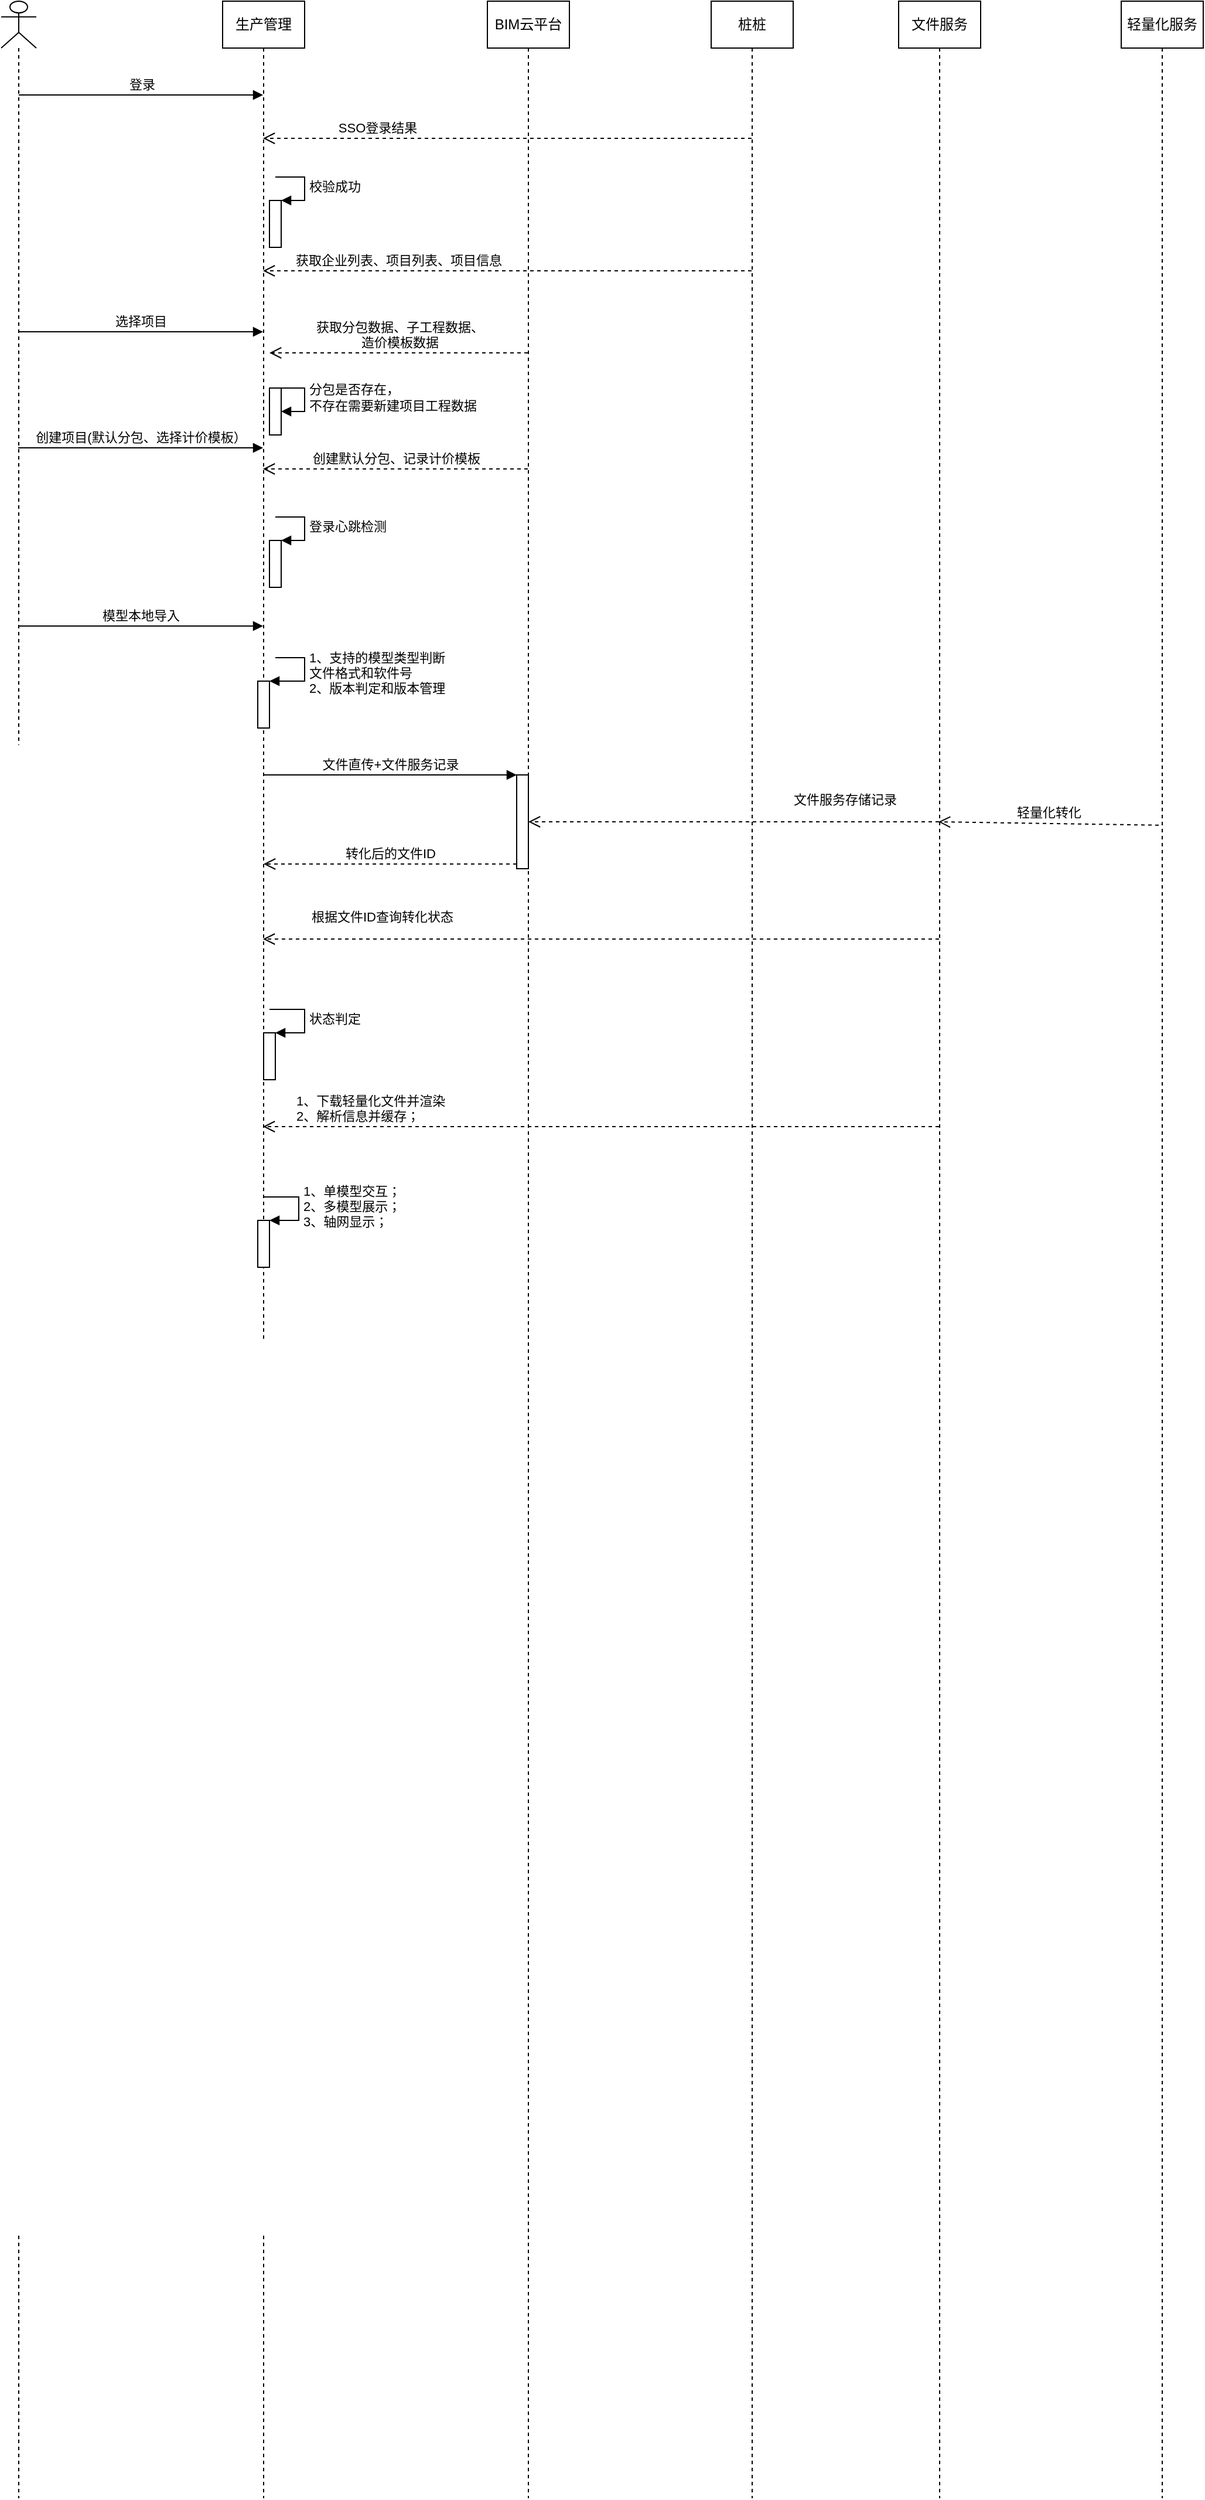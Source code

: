<mxfile version="14.6.13" type="github">
  <diagram id="wwAp5VEjQbvz6LY0Q-2e" name="第 1 页">
    <mxGraphModel dx="1422" dy="772" grid="1" gridSize="10" guides="1" tooltips="1" connect="1" arrows="1" fold="1" page="1" pageScale="1" pageWidth="827" pageHeight="1169" math="0" shadow="0">
      <root>
        <mxCell id="0" />
        <mxCell id="1" parent="0" />
        <mxCell id="acnv-wGAzHJlmWG9RIcy-20" value="" style="group" parent="1" vertex="1" connectable="0">
          <mxGeometry x="50" y="40" width="1026" height="2130" as="geometry" />
        </mxCell>
        <mxCell id="acnv-wGAzHJlmWG9RIcy-1" value="" style="shape=umlLifeline;participant=umlActor;perimeter=lifelinePerimeter;whiteSpace=wrap;html=1;container=1;collapsible=0;recursiveResize=0;verticalAlign=top;spacingTop=36;outlineConnect=0;" parent="acnv-wGAzHJlmWG9RIcy-20" vertex="1">
          <mxGeometry width="30" height="2130" as="geometry" />
        </mxCell>
        <mxCell id="acnv-wGAzHJlmWG9RIcy-2" value="生产管理" style="shape=umlLifeline;perimeter=lifelinePerimeter;whiteSpace=wrap;html=1;container=1;collapsible=0;recursiveResize=0;outlineConnect=0;" parent="acnv-wGAzHJlmWG9RIcy-20" vertex="1">
          <mxGeometry x="189" width="70" height="2130" as="geometry" />
        </mxCell>
        <mxCell id="acnv-wGAzHJlmWG9RIcy-17" value="" style="html=1;points=[];perimeter=orthogonalPerimeter;" parent="acnv-wGAzHJlmWG9RIcy-2" vertex="1">
          <mxGeometry x="40" y="170" width="10" height="40" as="geometry" />
        </mxCell>
        <mxCell id="acnv-wGAzHJlmWG9RIcy-18" value="校验成功" style="edgeStyle=orthogonalEdgeStyle;html=1;align=left;spacingLeft=2;endArrow=block;rounded=0;entryX=1;entryY=0;" parent="acnv-wGAzHJlmWG9RIcy-2" target="acnv-wGAzHJlmWG9RIcy-17" edge="1">
          <mxGeometry relative="1" as="geometry">
            <mxPoint x="45" y="150" as="sourcePoint" />
            <Array as="points">
              <mxPoint x="70" y="150" />
            </Array>
          </mxGeometry>
        </mxCell>
        <mxCell id="acnv-wGAzHJlmWG9RIcy-22" value="" style="html=1;points=[];perimeter=orthogonalPerimeter;" parent="acnv-wGAzHJlmWG9RIcy-2" vertex="1">
          <mxGeometry x="40" y="330" width="10" height="40" as="geometry" />
        </mxCell>
        <mxCell id="acnv-wGAzHJlmWG9RIcy-23" value="分包是否存在，&lt;br&gt;不存在需要新建项目工程数据" style="edgeStyle=orthogonalEdgeStyle;html=1;align=left;spacingLeft=2;endArrow=block;rounded=0;entryX=1;entryY=0;" parent="acnv-wGAzHJlmWG9RIcy-2" edge="1">
          <mxGeometry relative="1" as="geometry">
            <mxPoint x="45" y="330" as="sourcePoint" />
            <Array as="points">
              <mxPoint x="70" y="330" />
            </Array>
            <mxPoint x="50" y="350" as="targetPoint" />
          </mxGeometry>
        </mxCell>
        <mxCell id="acnv-wGAzHJlmWG9RIcy-24" value="获取分包数据、子工程数据、&lt;br&gt;造价模板数据" style="html=1;verticalAlign=bottom;endArrow=open;dashed=1;endSize=8;" parent="acnv-wGAzHJlmWG9RIcy-2" source="acnv-wGAzHJlmWG9RIcy-3" edge="1">
          <mxGeometry x="0.002" relative="1" as="geometry">
            <mxPoint x="120" y="300" as="sourcePoint" />
            <mxPoint x="40" y="300" as="targetPoint" />
            <mxPoint x="1" as="offset" />
          </mxGeometry>
        </mxCell>
        <mxCell id="acnv-wGAzHJlmWG9RIcy-28" value="" style="html=1;points=[];perimeter=orthogonalPerimeter;" parent="acnv-wGAzHJlmWG9RIcy-2" vertex="1">
          <mxGeometry x="40" y="460" width="10" height="40" as="geometry" />
        </mxCell>
        <mxCell id="acnv-wGAzHJlmWG9RIcy-29" value="登录心跳检测" style="edgeStyle=orthogonalEdgeStyle;html=1;align=left;spacingLeft=2;endArrow=block;rounded=0;entryX=1;entryY=0;" parent="acnv-wGAzHJlmWG9RIcy-2" target="acnv-wGAzHJlmWG9RIcy-28" edge="1">
          <mxGeometry relative="1" as="geometry">
            <mxPoint x="45" y="440" as="sourcePoint" />
            <Array as="points">
              <mxPoint x="70" y="440" />
            </Array>
          </mxGeometry>
        </mxCell>
        <mxCell id="acnv-wGAzHJlmWG9RIcy-32" value="1、支持的模型类型判断&lt;br&gt;文件格式和软件号&lt;br&gt;2、版本判定和版本管理" style="edgeStyle=orthogonalEdgeStyle;html=1;align=left;spacingLeft=2;endArrow=block;rounded=0;entryX=1;entryY=0;" parent="acnv-wGAzHJlmWG9RIcy-2" target="acnv-wGAzHJlmWG9RIcy-31" edge="1">
          <mxGeometry relative="1" as="geometry">
            <mxPoint x="45" y="560" as="sourcePoint" />
            <Array as="points">
              <mxPoint x="70" y="560" />
            </Array>
          </mxGeometry>
        </mxCell>
        <mxCell id="tgn-vE3kJdSIfzjikdGL-17" value="" style="html=1;points=[];perimeter=orthogonalPerimeter;" vertex="1" parent="acnv-wGAzHJlmWG9RIcy-2">
          <mxGeometry x="35" y="880" width="10" height="40" as="geometry" />
        </mxCell>
        <mxCell id="tgn-vE3kJdSIfzjikdGL-18" value="状态判定" style="edgeStyle=orthogonalEdgeStyle;html=1;align=left;spacingLeft=2;endArrow=block;rounded=0;entryX=1;entryY=0;" edge="1" target="tgn-vE3kJdSIfzjikdGL-17" parent="acnv-wGAzHJlmWG9RIcy-2">
          <mxGeometry relative="1" as="geometry">
            <mxPoint x="40" y="860" as="sourcePoint" />
            <Array as="points">
              <mxPoint x="70" y="860" />
            </Array>
          </mxGeometry>
        </mxCell>
        <mxCell id="tgn-vE3kJdSIfzjikdGL-20" value="" style="html=1;points=[];perimeter=orthogonalPerimeter;" vertex="1" parent="acnv-wGAzHJlmWG9RIcy-2">
          <mxGeometry x="30" y="1040" width="10" height="40" as="geometry" />
        </mxCell>
        <mxCell id="tgn-vE3kJdSIfzjikdGL-21" value="1、单模型交互；&lt;br&gt;2、多模型展示；&lt;br&gt;3、轴网显示；" style="edgeStyle=orthogonalEdgeStyle;html=1;align=left;spacingLeft=2;endArrow=block;rounded=0;entryX=1;entryY=0;" edge="1" target="tgn-vE3kJdSIfzjikdGL-20" parent="acnv-wGAzHJlmWG9RIcy-2">
          <mxGeometry relative="1" as="geometry">
            <mxPoint x="35" y="1020" as="sourcePoint" />
            <Array as="points">
              <mxPoint x="65" y="1020" />
            </Array>
          </mxGeometry>
        </mxCell>
        <mxCell id="acnv-wGAzHJlmWG9RIcy-3" value="BIM云平台" style="shape=umlLifeline;perimeter=lifelinePerimeter;whiteSpace=wrap;html=1;container=1;collapsible=0;recursiveResize=0;outlineConnect=0;" parent="acnv-wGAzHJlmWG9RIcy-20" vertex="1">
          <mxGeometry x="415" width="70" height="2130" as="geometry" />
        </mxCell>
        <mxCell id="tgn-vE3kJdSIfzjikdGL-11" value="" style="html=1;points=[];perimeter=orthogonalPerimeter;" vertex="1" parent="acnv-wGAzHJlmWG9RIcy-3">
          <mxGeometry x="25" y="660" width="10" height="80" as="geometry" />
        </mxCell>
        <mxCell id="tgn-vE3kJdSIfzjikdGL-14" value="文件服务存储记录" style="html=1;verticalAlign=bottom;endArrow=open;dashed=1;endSize=8;" edge="1" parent="acnv-wGAzHJlmWG9RIcy-3" source="acnv-wGAzHJlmWG9RIcy-5">
          <mxGeometry x="-0.541" y="-10" relative="1" as="geometry">
            <mxPoint x="383" y="700" as="sourcePoint" />
            <mxPoint x="35" y="700" as="targetPoint" />
            <mxPoint as="offset" />
          </mxGeometry>
        </mxCell>
        <mxCell id="acnv-wGAzHJlmWG9RIcy-4" value="桩桩" style="shape=umlLifeline;perimeter=lifelinePerimeter;whiteSpace=wrap;html=1;container=1;collapsible=0;recursiveResize=0;outlineConnect=0;" parent="acnv-wGAzHJlmWG9RIcy-20" vertex="1">
          <mxGeometry x="606" width="70" height="2130" as="geometry" />
        </mxCell>
        <mxCell id="acnv-wGAzHJlmWG9RIcy-5" value="文件服务" style="shape=umlLifeline;perimeter=lifelinePerimeter;whiteSpace=wrap;html=1;container=1;collapsible=0;recursiveResize=0;outlineConnect=0;" parent="acnv-wGAzHJlmWG9RIcy-20" vertex="1">
          <mxGeometry x="766" width="70" height="2130" as="geometry" />
        </mxCell>
        <mxCell id="tgn-vE3kJdSIfzjikdGL-15" value="轻量化转化" style="html=1;verticalAlign=bottom;endArrow=open;dashed=1;endSize=8;exitX=0.457;exitY=0.33;exitDx=0;exitDy=0;exitPerimeter=0;" edge="1" parent="acnv-wGAzHJlmWG9RIcy-5" source="acnv-wGAzHJlmWG9RIcy-6">
          <mxGeometry relative="1" as="geometry">
            <mxPoint x="114" y="700" as="sourcePoint" />
            <mxPoint x="34" y="700" as="targetPoint" />
          </mxGeometry>
        </mxCell>
        <mxCell id="acnv-wGAzHJlmWG9RIcy-6" value="轻量化服务" style="shape=umlLifeline;perimeter=lifelinePerimeter;whiteSpace=wrap;html=1;container=1;collapsible=0;recursiveResize=0;outlineConnect=0;" parent="acnv-wGAzHJlmWG9RIcy-20" vertex="1">
          <mxGeometry x="956" width="70" height="2130" as="geometry" />
        </mxCell>
        <mxCell id="acnv-wGAzHJlmWG9RIcy-8" value="登录" style="html=1;verticalAlign=bottom;endArrow=block;" parent="acnv-wGAzHJlmWG9RIcy-20" source="acnv-wGAzHJlmWG9RIcy-1" target="acnv-wGAzHJlmWG9RIcy-2" edge="1">
          <mxGeometry width="80" relative="1" as="geometry">
            <mxPoint x="20" y="90" as="sourcePoint" />
            <mxPoint x="100" y="90" as="targetPoint" />
            <Array as="points">
              <mxPoint x="90" y="80" />
            </Array>
          </mxGeometry>
        </mxCell>
        <mxCell id="acnv-wGAzHJlmWG9RIcy-9" value="SSO登录结果" style="html=1;verticalAlign=bottom;endArrow=open;dashed=1;endSize=8;" parent="acnv-wGAzHJlmWG9RIcy-20" source="acnv-wGAzHJlmWG9RIcy-4" edge="1">
          <mxGeometry x="0.532" relative="1" as="geometry">
            <mxPoint x="589" y="117" as="sourcePoint" />
            <mxPoint x="223.5" y="117" as="targetPoint" />
            <mxPoint as="offset" />
          </mxGeometry>
        </mxCell>
        <mxCell id="acnv-wGAzHJlmWG9RIcy-11" value="获取企业列表、项目列表、项目信息" style="html=1;verticalAlign=bottom;endArrow=open;dashed=1;endSize=8;" parent="acnv-wGAzHJlmWG9RIcy-20" source="acnv-wGAzHJlmWG9RIcy-4" edge="1">
          <mxGeometry x="0.446" relative="1" as="geometry">
            <mxPoint x="593.5" y="230" as="sourcePoint" />
            <mxPoint x="223.5" y="230" as="targetPoint" />
            <mxPoint as="offset" />
          </mxGeometry>
        </mxCell>
        <mxCell id="acnv-wGAzHJlmWG9RIcy-21" value="选择项目" style="html=1;verticalAlign=bottom;endArrow=block;" parent="acnv-wGAzHJlmWG9RIcy-20" target="acnv-wGAzHJlmWG9RIcy-2" edge="1">
          <mxGeometry width="80" relative="1" as="geometry">
            <mxPoint x="14.5" y="282" as="sourcePoint" />
            <mxPoint x="184.5" y="282" as="targetPoint" />
          </mxGeometry>
        </mxCell>
        <mxCell id="acnv-wGAzHJlmWG9RIcy-25" value="创建默认分包、记录计价模板" style="html=1;verticalAlign=bottom;endArrow=open;dashed=1;endSize=8;" parent="acnv-wGAzHJlmWG9RIcy-20" edge="1">
          <mxGeometry relative="1" as="geometry">
            <mxPoint x="449.5" y="399" as="sourcePoint" />
            <mxPoint x="223.5" y="399" as="targetPoint" />
          </mxGeometry>
        </mxCell>
        <mxCell id="acnv-wGAzHJlmWG9RIcy-27" value="创建项目(默认分包、选择计价模板）" style="html=1;verticalAlign=bottom;endArrow=block;" parent="acnv-wGAzHJlmWG9RIcy-20" target="acnv-wGAzHJlmWG9RIcy-2" edge="1">
          <mxGeometry width="80" relative="1" as="geometry">
            <mxPoint x="14.5" y="381" as="sourcePoint" />
            <mxPoint x="184.5" y="381" as="targetPoint" />
          </mxGeometry>
        </mxCell>
        <mxCell id="acnv-wGAzHJlmWG9RIcy-30" value="模型本地导入" style="html=1;verticalAlign=bottom;endArrow=block;" parent="acnv-wGAzHJlmWG9RIcy-20" edge="1">
          <mxGeometry width="80" relative="1" as="geometry">
            <mxPoint x="14.5" y="533" as="sourcePoint" />
            <mxPoint x="223.5" y="533" as="targetPoint" />
          </mxGeometry>
        </mxCell>
        <mxCell id="tgn-vE3kJdSIfzjikdGL-12" value="文件直传+文件服务记录" style="html=1;verticalAlign=bottom;endArrow=block;entryX=0;entryY=0;" edge="1" target="tgn-vE3kJdSIfzjikdGL-11" parent="acnv-wGAzHJlmWG9RIcy-20" source="acnv-wGAzHJlmWG9RIcy-2">
          <mxGeometry relative="1" as="geometry">
            <mxPoint x="260" y="660" as="sourcePoint" />
          </mxGeometry>
        </mxCell>
        <mxCell id="tgn-vE3kJdSIfzjikdGL-13" value="转化后的文件ID" style="html=1;verticalAlign=bottom;endArrow=open;dashed=1;endSize=8;exitX=0;exitY=0.95;" edge="1" source="tgn-vE3kJdSIfzjikdGL-11" parent="acnv-wGAzHJlmWG9RIcy-20" target="acnv-wGAzHJlmWG9RIcy-2">
          <mxGeometry relative="1" as="geometry">
            <mxPoint x="370" y="736" as="targetPoint" />
          </mxGeometry>
        </mxCell>
        <mxCell id="tgn-vE3kJdSIfzjikdGL-16" value="根据文件ID查询转化状态" style="html=1;verticalAlign=bottom;endArrow=open;dashed=1;endSize=8;" edge="1" parent="acnv-wGAzHJlmWG9RIcy-20">
          <mxGeometry x="0.649" y="-10" relative="1" as="geometry">
            <mxPoint x="800.5" y="800" as="sourcePoint" />
            <mxPoint x="223.5" y="800" as="targetPoint" />
            <mxPoint as="offset" />
          </mxGeometry>
        </mxCell>
        <mxCell id="tgn-vE3kJdSIfzjikdGL-19" value="1、下载轻量化文件并渲染&lt;br&gt;2、解析信息并缓存；" style="html=1;verticalAlign=bottom;endArrow=open;dashed=1;endSize=8;align=left;" edge="1" parent="acnv-wGAzHJlmWG9RIcy-20">
          <mxGeometry x="0.908" relative="1" as="geometry">
            <mxPoint x="800.5" y="960" as="sourcePoint" />
            <mxPoint x="223.5" y="960" as="targetPoint" />
            <mxPoint as="offset" />
          </mxGeometry>
        </mxCell>
        <mxCell id="acnv-wGAzHJlmWG9RIcy-31" value="" style="html=1;points=[];perimeter=orthogonalPerimeter;" parent="acnv-wGAzHJlmWG9RIcy-20" vertex="1">
          <mxGeometry x="219" y="580" width="10" height="40" as="geometry" />
        </mxCell>
      </root>
    </mxGraphModel>
  </diagram>
</mxfile>
